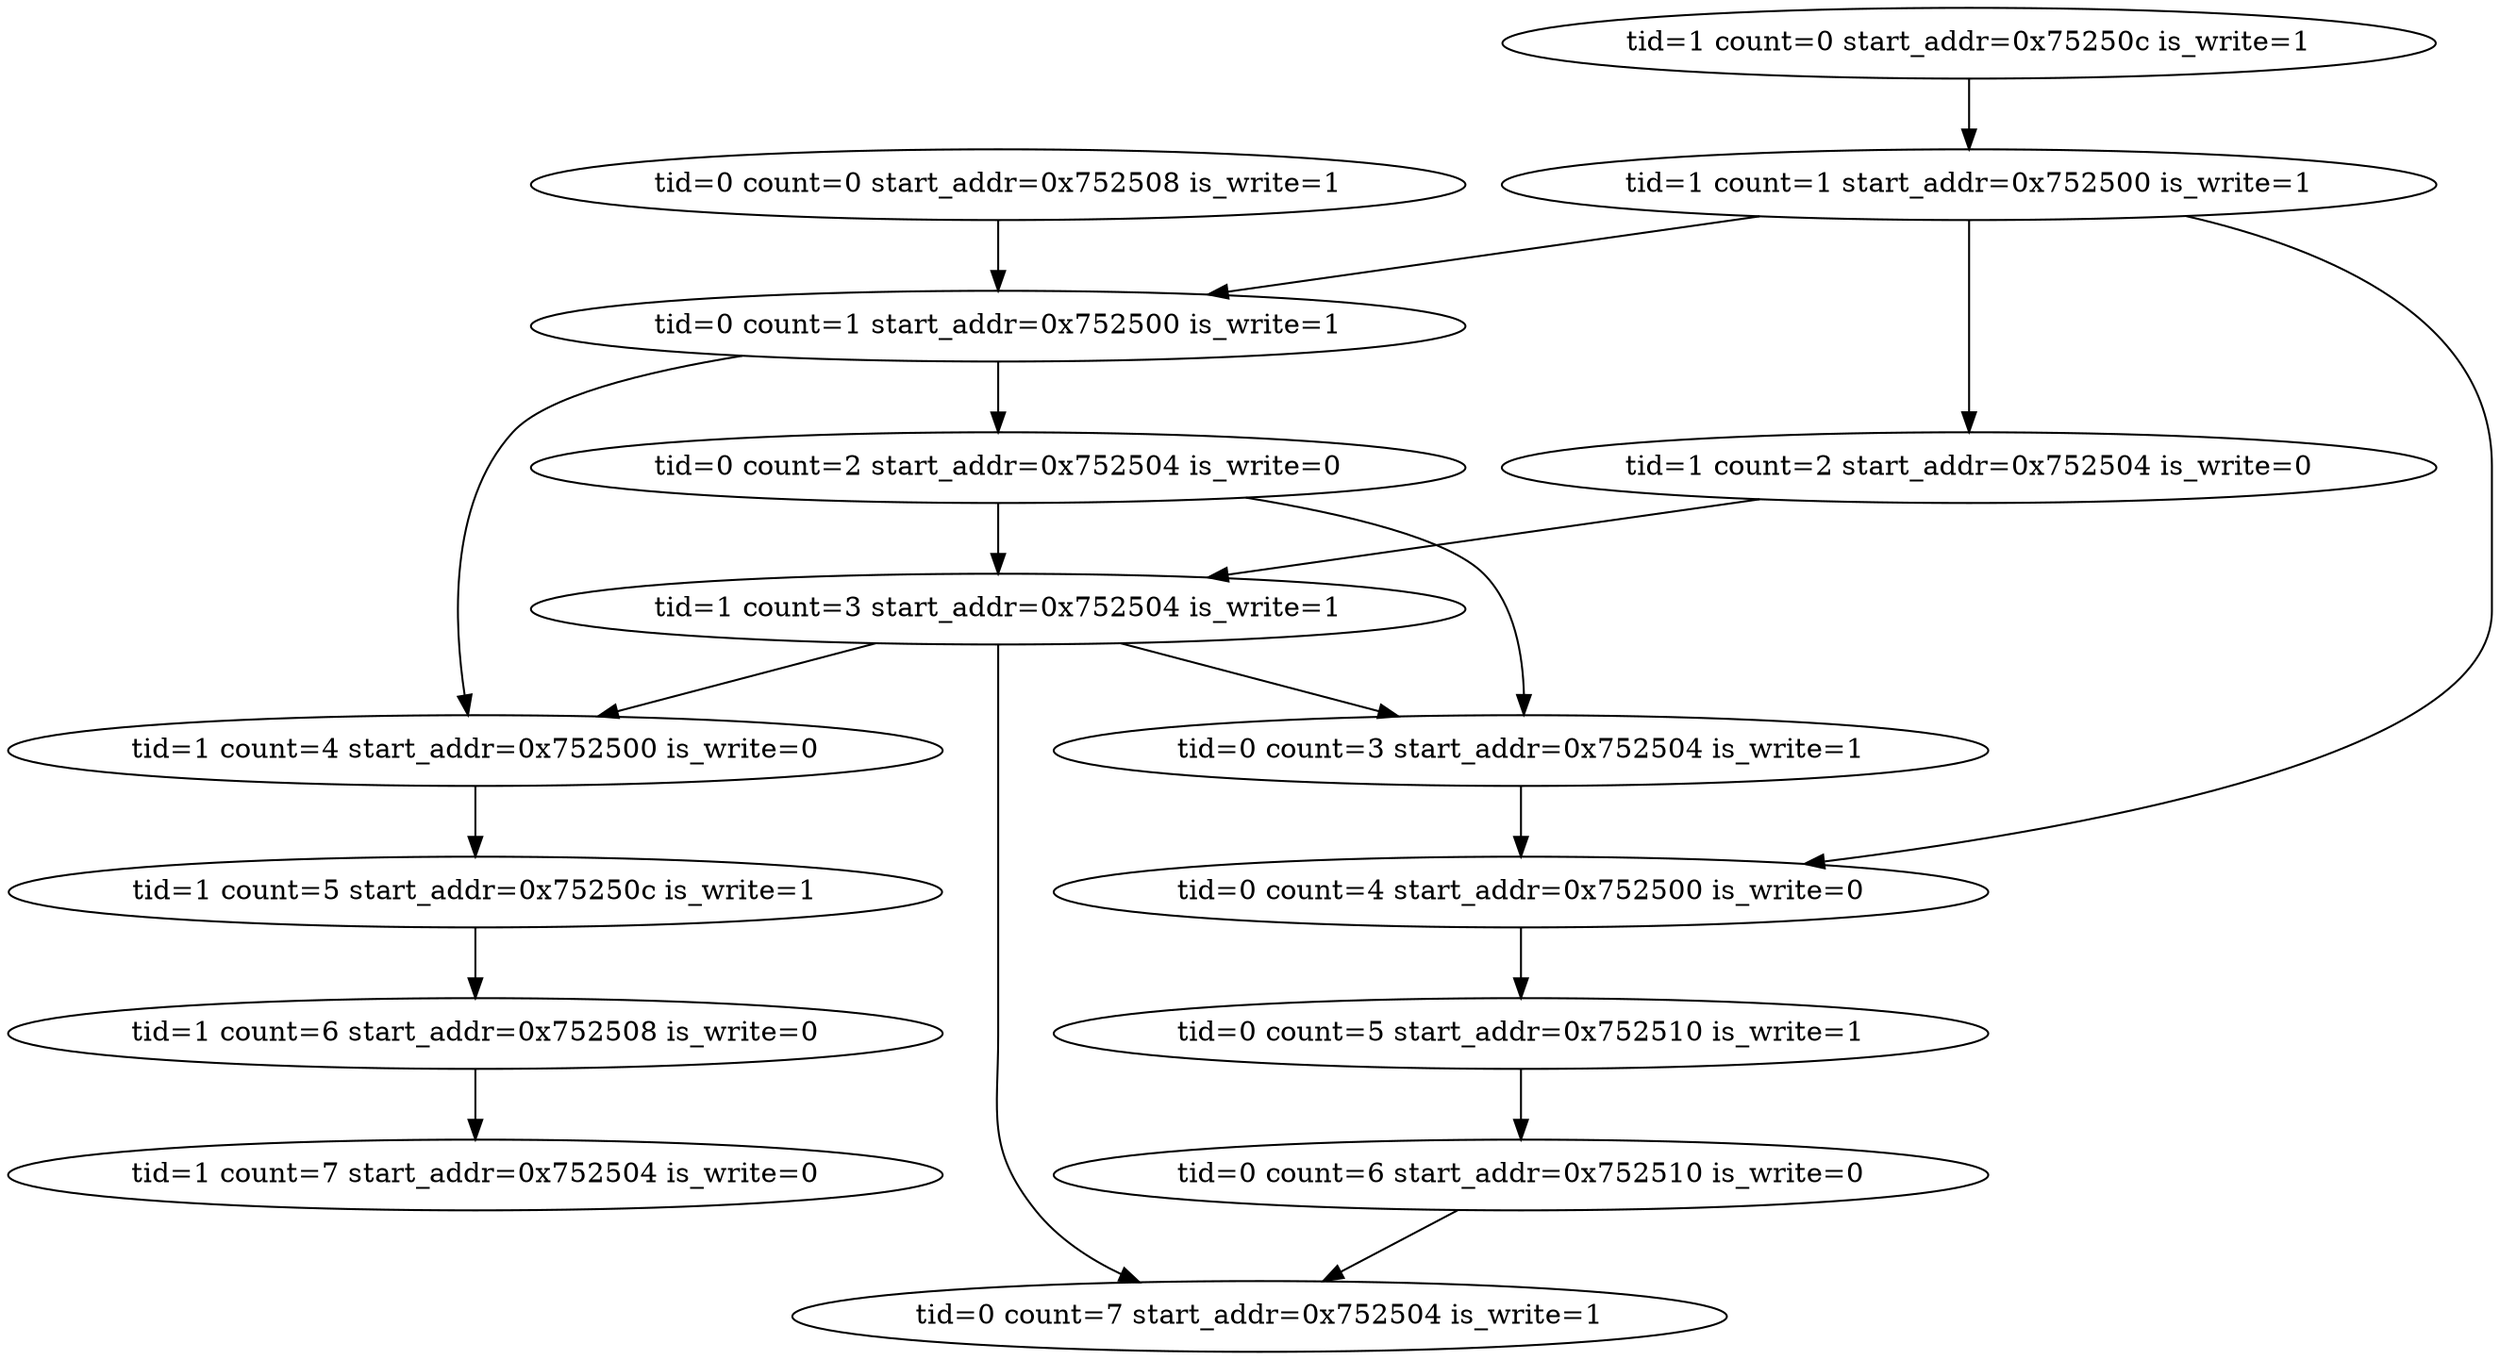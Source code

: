 digraph G {
subgraph t0 {
0 [count=0, is_write=1, label="tid=0 count=0 start_addr=0x752508 is_write=1", start_addr="0x752508", tid=0];
1 [count=1, is_write=1, label="tid=0 count=1 start_addr=0x752500 is_write=1", start_addr="0x752500", tid=0];
2 [count=2, is_write=0, label="tid=0 count=2 start_addr=0x752504 is_write=0", start_addr="0x752504", tid=0];
3 [count=3, is_write=1, label="tid=0 count=3 start_addr=0x752504 is_write=1", start_addr="0x752504", tid=0];
4 [count=4, is_write=0, label="tid=0 count=4 start_addr=0x752500 is_write=0", start_addr="0x752500", tid=0];
5 [count=5, is_write=1, label="tid=0 count=5 start_addr=0x752510 is_write=1", start_addr="0x752510", tid=0];
6 [count=6, is_write=0, label="tid=0 count=6 start_addr=0x752510 is_write=0", start_addr="0x752510", tid=0];
7 [count=7, is_write=1, label="tid=0 count=7 start_addr=0x752504 is_write=1", start_addr="0x752504", tid=0];
}
subgraph t1 {
20 [count=0, is_write=1, label="tid=1 count=0 start_addr=0x75250c is_write=1", start_addr="0x75250c", tid=1];
21 [count=1, is_write=1, label="tid=1 count=1 start_addr=0x752500 is_write=1", start_addr="0x752500", tid=1];
22 [count=2, is_write=0, label="tid=1 count=2 start_addr=0x752504 is_write=0", start_addr="0x752504", tid=1];
23 [count=3, is_write=1, label="tid=1 count=3 start_addr=0x752504 is_write=1", start_addr="0x752504", tid=1];
24 [count=4, is_write=0, label="tid=1 count=4 start_addr=0x752500 is_write=0", start_addr="0x752500", tid=1];
25 [count=5, is_write=1, label="tid=1 count=5 start_addr=0x75250c is_write=1", start_addr="0x75250c", tid=1];
26 [count=6, is_write=0, label="tid=1 count=6 start_addr=0x752508 is_write=0", start_addr="0x752508", tid=1];
27 [count=7, is_write=0, label="tid=1 count=7 start_addr=0x752504 is_write=0", start_addr="0x752504", tid=1];
}
0->1 ;
1->2 ;
2->3 ;
3->4 ;
4->5 ;
5->6 ;
6->7 ;
20->21 ;
21->22 ;
22->23 ;
23->24 ;
24->25 ;
25->26 ;
26->27 ;
1->24 ;
2->23 ;
21->4 ;
21->1 ;
23->7 ;
23->3 ;
}
